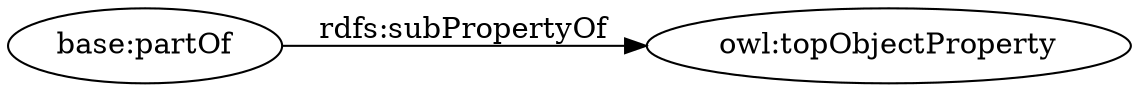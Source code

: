 digraph ar2dtool_diagram { 
rankdir=LR;
size="1501"
	"base:partOf" -> "owl:topObjectProperty" [ label = "rdfs:subPropertyOf" ];

}
